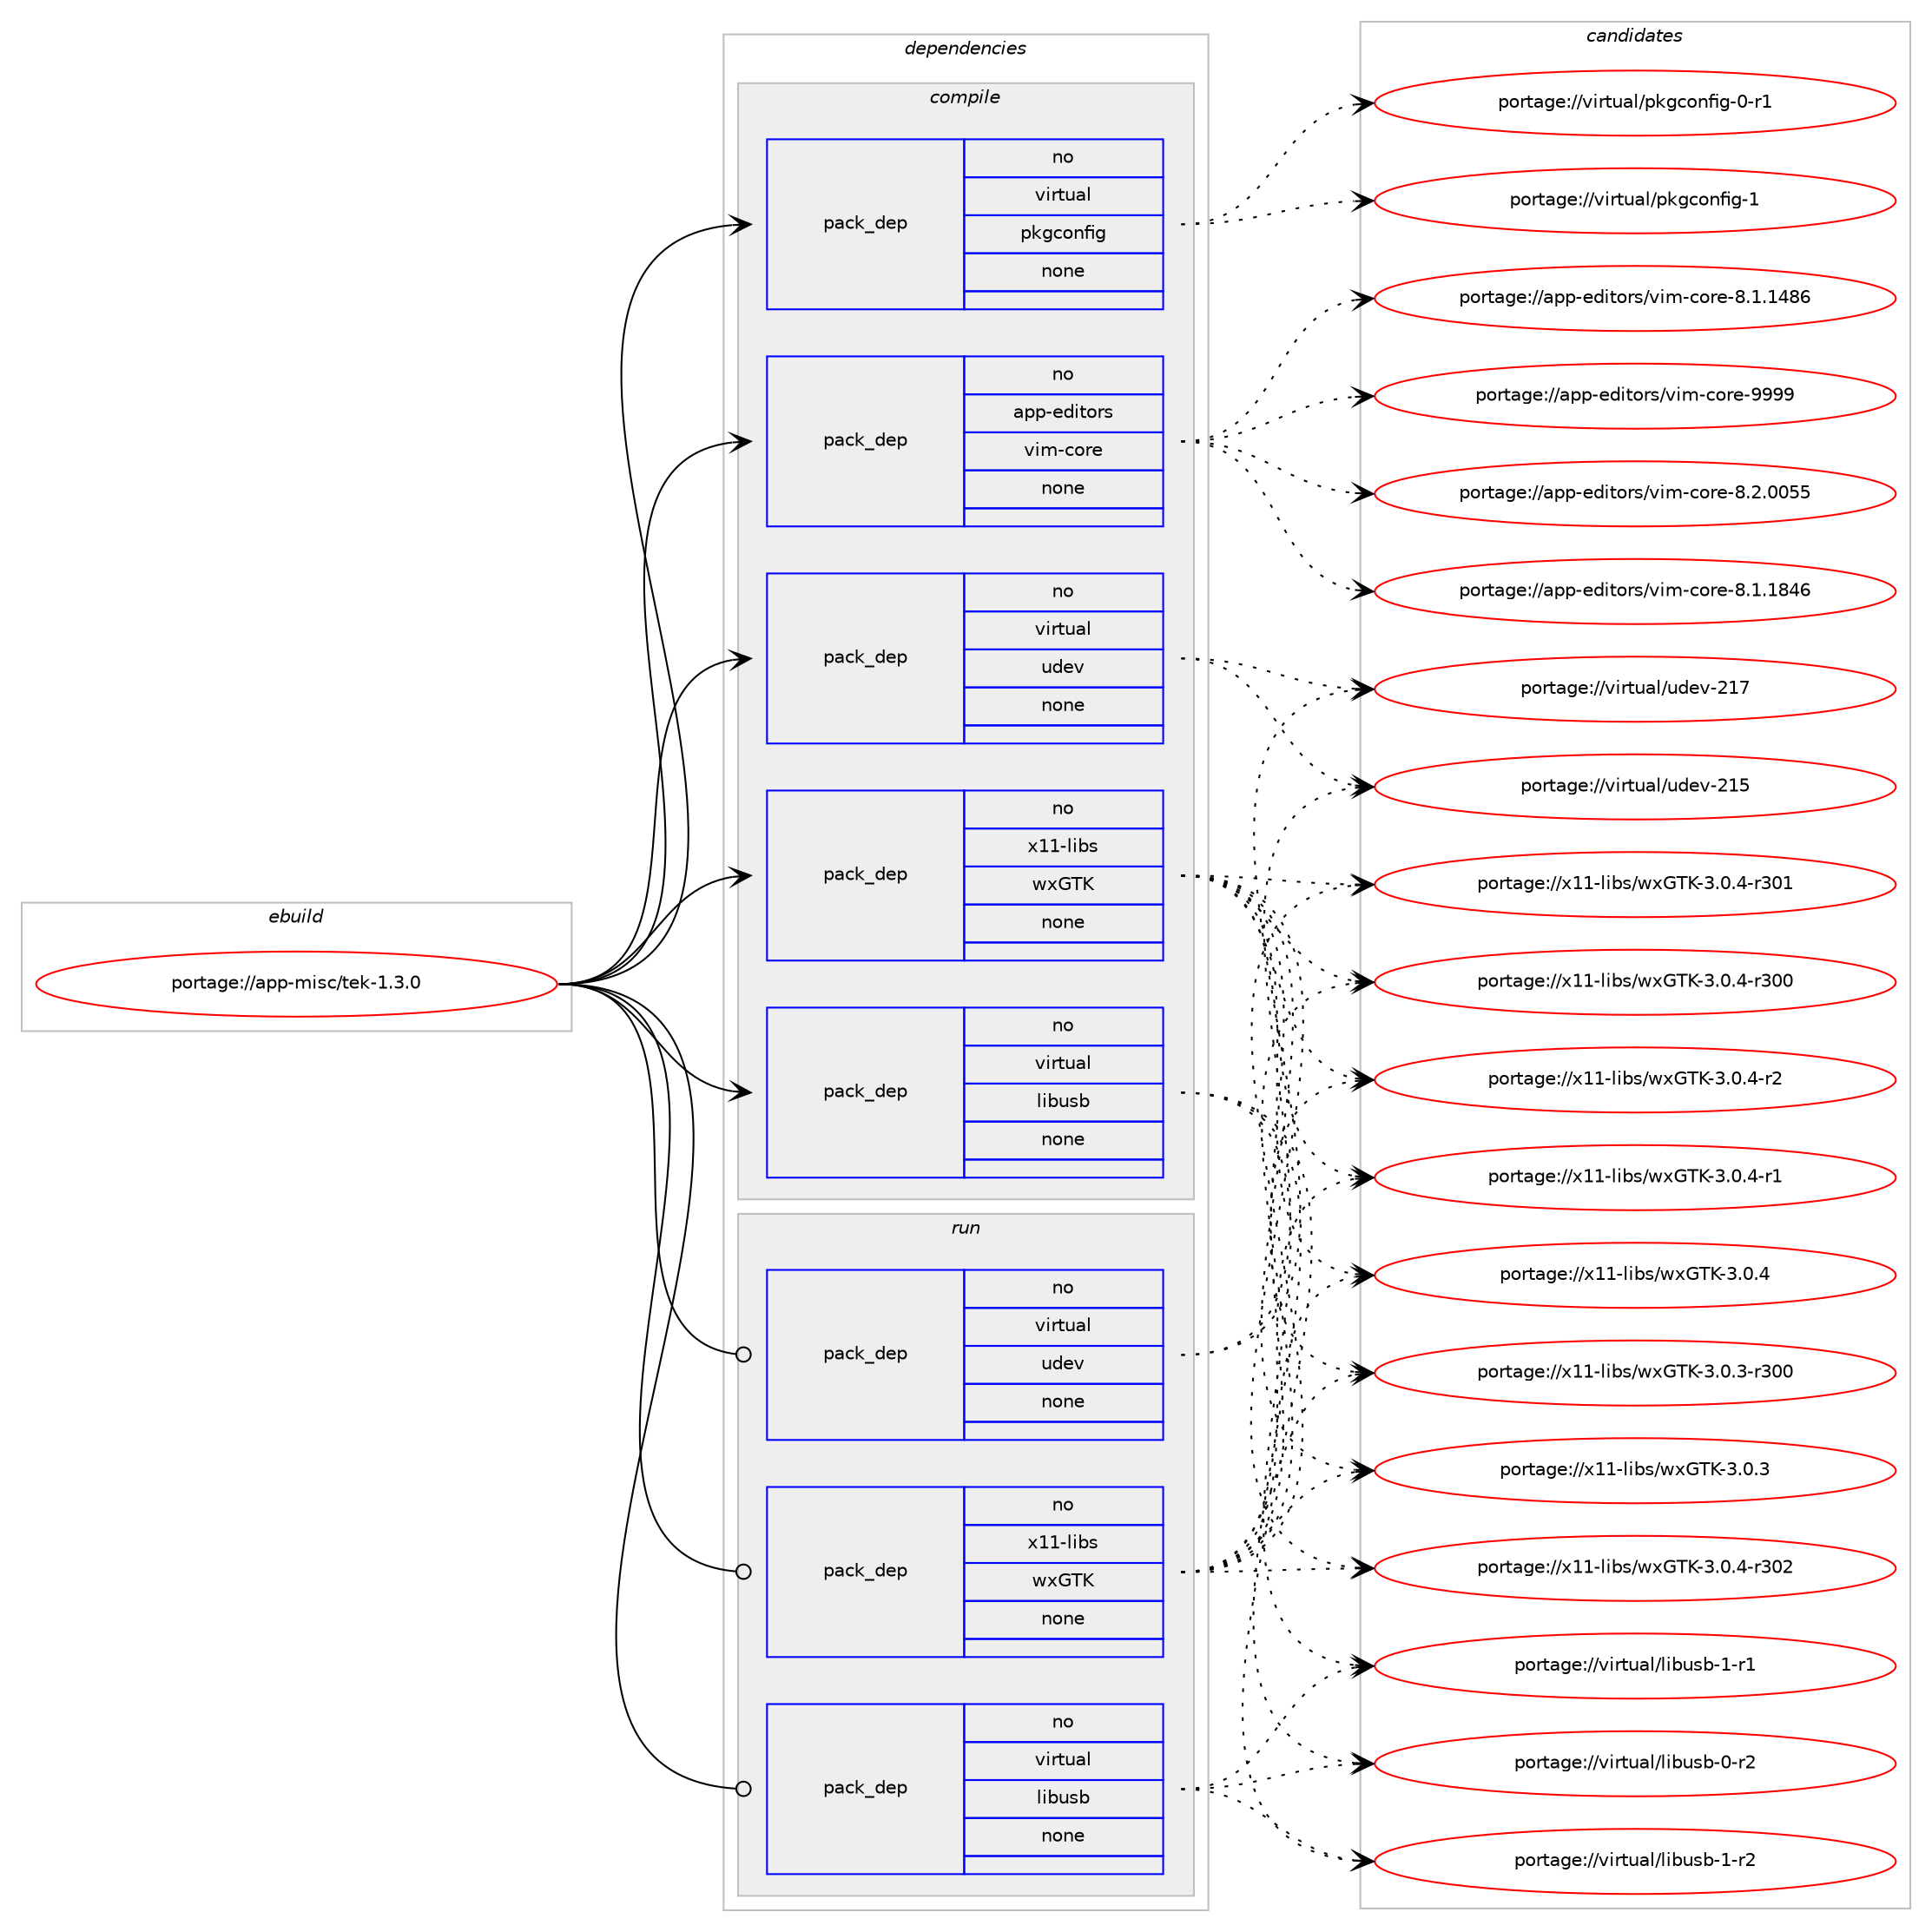 digraph prolog {

# *************
# Graph options
# *************

newrank=true;
concentrate=true;
compound=true;
graph [rankdir=LR,fontname=Helvetica,fontsize=10,ranksep=1.5];#, ranksep=2.5, nodesep=0.2];
edge  [arrowhead=vee];
node  [fontname=Helvetica,fontsize=10];

# **********
# The ebuild
# **********

subgraph cluster_leftcol {
color=gray;
rank=same;
label=<<i>ebuild</i>>;
id [label="portage://app-misc/tek-1.3.0", color=red, width=4, href="../app-misc/tek-1.3.0.svg"];
}

# ****************
# The dependencies
# ****************

subgraph cluster_midcol {
color=gray;
label=<<i>dependencies</i>>;
subgraph cluster_compile {
fillcolor="#eeeeee";
style=filled;
label=<<i>compile</i>>;
subgraph pack458621 {
dependency609555 [label=<<TABLE BORDER="0" CELLBORDER="1" CELLSPACING="0" CELLPADDING="4" WIDTH="220"><TR><TD ROWSPAN="6" CELLPADDING="30">pack_dep</TD></TR><TR><TD WIDTH="110">no</TD></TR><TR><TD>app-editors</TD></TR><TR><TD>vim-core</TD></TR><TR><TD>none</TD></TR><TR><TD></TD></TR></TABLE>>, shape=none, color=blue];
}
id:e -> dependency609555:w [weight=20,style="solid",arrowhead="vee"];
subgraph pack458622 {
dependency609556 [label=<<TABLE BORDER="0" CELLBORDER="1" CELLSPACING="0" CELLPADDING="4" WIDTH="220"><TR><TD ROWSPAN="6" CELLPADDING="30">pack_dep</TD></TR><TR><TD WIDTH="110">no</TD></TR><TR><TD>virtual</TD></TR><TR><TD>libusb</TD></TR><TR><TD>none</TD></TR><TR><TD></TD></TR></TABLE>>, shape=none, color=blue];
}
id:e -> dependency609556:w [weight=20,style="solid",arrowhead="vee"];
subgraph pack458623 {
dependency609557 [label=<<TABLE BORDER="0" CELLBORDER="1" CELLSPACING="0" CELLPADDING="4" WIDTH="220"><TR><TD ROWSPAN="6" CELLPADDING="30">pack_dep</TD></TR><TR><TD WIDTH="110">no</TD></TR><TR><TD>virtual</TD></TR><TR><TD>pkgconfig</TD></TR><TR><TD>none</TD></TR><TR><TD></TD></TR></TABLE>>, shape=none, color=blue];
}
id:e -> dependency609557:w [weight=20,style="solid",arrowhead="vee"];
subgraph pack458624 {
dependency609558 [label=<<TABLE BORDER="0" CELLBORDER="1" CELLSPACING="0" CELLPADDING="4" WIDTH="220"><TR><TD ROWSPAN="6" CELLPADDING="30">pack_dep</TD></TR><TR><TD WIDTH="110">no</TD></TR><TR><TD>virtual</TD></TR><TR><TD>udev</TD></TR><TR><TD>none</TD></TR><TR><TD></TD></TR></TABLE>>, shape=none, color=blue];
}
id:e -> dependency609558:w [weight=20,style="solid",arrowhead="vee"];
subgraph pack458625 {
dependency609559 [label=<<TABLE BORDER="0" CELLBORDER="1" CELLSPACING="0" CELLPADDING="4" WIDTH="220"><TR><TD ROWSPAN="6" CELLPADDING="30">pack_dep</TD></TR><TR><TD WIDTH="110">no</TD></TR><TR><TD>x11-libs</TD></TR><TR><TD>wxGTK</TD></TR><TR><TD>none</TD></TR><TR><TD></TD></TR></TABLE>>, shape=none, color=blue];
}
id:e -> dependency609559:w [weight=20,style="solid",arrowhead="vee"];
}
subgraph cluster_compileandrun {
fillcolor="#eeeeee";
style=filled;
label=<<i>compile and run</i>>;
}
subgraph cluster_run {
fillcolor="#eeeeee";
style=filled;
label=<<i>run</i>>;
subgraph pack458626 {
dependency609560 [label=<<TABLE BORDER="0" CELLBORDER="1" CELLSPACING="0" CELLPADDING="4" WIDTH="220"><TR><TD ROWSPAN="6" CELLPADDING="30">pack_dep</TD></TR><TR><TD WIDTH="110">no</TD></TR><TR><TD>virtual</TD></TR><TR><TD>libusb</TD></TR><TR><TD>none</TD></TR><TR><TD></TD></TR></TABLE>>, shape=none, color=blue];
}
id:e -> dependency609560:w [weight=20,style="solid",arrowhead="odot"];
subgraph pack458627 {
dependency609561 [label=<<TABLE BORDER="0" CELLBORDER="1" CELLSPACING="0" CELLPADDING="4" WIDTH="220"><TR><TD ROWSPAN="6" CELLPADDING="30">pack_dep</TD></TR><TR><TD WIDTH="110">no</TD></TR><TR><TD>virtual</TD></TR><TR><TD>udev</TD></TR><TR><TD>none</TD></TR><TR><TD></TD></TR></TABLE>>, shape=none, color=blue];
}
id:e -> dependency609561:w [weight=20,style="solid",arrowhead="odot"];
subgraph pack458628 {
dependency609562 [label=<<TABLE BORDER="0" CELLBORDER="1" CELLSPACING="0" CELLPADDING="4" WIDTH="220"><TR><TD ROWSPAN="6" CELLPADDING="30">pack_dep</TD></TR><TR><TD WIDTH="110">no</TD></TR><TR><TD>x11-libs</TD></TR><TR><TD>wxGTK</TD></TR><TR><TD>none</TD></TR><TR><TD></TD></TR></TABLE>>, shape=none, color=blue];
}
id:e -> dependency609562:w [weight=20,style="solid",arrowhead="odot"];
}
}

# **************
# The candidates
# **************

subgraph cluster_choices {
rank=same;
color=gray;
label=<<i>candidates</i>>;

subgraph choice458621 {
color=black;
nodesep=1;
choice97112112451011001051161111141154711810510945991111141014557575757 [label="portage://app-editors/vim-core-9999", color=red, width=4,href="../app-editors/vim-core-9999.svg"];
choice9711211245101100105116111114115471181051094599111114101455646504648485353 [label="portage://app-editors/vim-core-8.2.0055", color=red, width=4,href="../app-editors/vim-core-8.2.0055.svg"];
choice9711211245101100105116111114115471181051094599111114101455646494649565254 [label="portage://app-editors/vim-core-8.1.1846", color=red, width=4,href="../app-editors/vim-core-8.1.1846.svg"];
choice9711211245101100105116111114115471181051094599111114101455646494649525654 [label="portage://app-editors/vim-core-8.1.1486", color=red, width=4,href="../app-editors/vim-core-8.1.1486.svg"];
dependency609555:e -> choice97112112451011001051161111141154711810510945991111141014557575757:w [style=dotted,weight="100"];
dependency609555:e -> choice9711211245101100105116111114115471181051094599111114101455646504648485353:w [style=dotted,weight="100"];
dependency609555:e -> choice9711211245101100105116111114115471181051094599111114101455646494649565254:w [style=dotted,weight="100"];
dependency609555:e -> choice9711211245101100105116111114115471181051094599111114101455646494649525654:w [style=dotted,weight="100"];
}
subgraph choice458622 {
color=black;
nodesep=1;
choice1181051141161179710847108105981171159845494511450 [label="portage://virtual/libusb-1-r2", color=red, width=4,href="../virtual/libusb-1-r2.svg"];
choice1181051141161179710847108105981171159845494511449 [label="portage://virtual/libusb-1-r1", color=red, width=4,href="../virtual/libusb-1-r1.svg"];
choice1181051141161179710847108105981171159845484511450 [label="portage://virtual/libusb-0-r2", color=red, width=4,href="../virtual/libusb-0-r2.svg"];
dependency609556:e -> choice1181051141161179710847108105981171159845494511450:w [style=dotted,weight="100"];
dependency609556:e -> choice1181051141161179710847108105981171159845494511449:w [style=dotted,weight="100"];
dependency609556:e -> choice1181051141161179710847108105981171159845484511450:w [style=dotted,weight="100"];
}
subgraph choice458623 {
color=black;
nodesep=1;
choice1181051141161179710847112107103991111101021051034549 [label="portage://virtual/pkgconfig-1", color=red, width=4,href="../virtual/pkgconfig-1.svg"];
choice11810511411611797108471121071039911111010210510345484511449 [label="portage://virtual/pkgconfig-0-r1", color=red, width=4,href="../virtual/pkgconfig-0-r1.svg"];
dependency609557:e -> choice1181051141161179710847112107103991111101021051034549:w [style=dotted,weight="100"];
dependency609557:e -> choice11810511411611797108471121071039911111010210510345484511449:w [style=dotted,weight="100"];
}
subgraph choice458624 {
color=black;
nodesep=1;
choice118105114116117971084711710010111845504955 [label="portage://virtual/udev-217", color=red, width=4,href="../virtual/udev-217.svg"];
choice118105114116117971084711710010111845504953 [label="portage://virtual/udev-215", color=red, width=4,href="../virtual/udev-215.svg"];
dependency609558:e -> choice118105114116117971084711710010111845504955:w [style=dotted,weight="100"];
dependency609558:e -> choice118105114116117971084711710010111845504953:w [style=dotted,weight="100"];
}
subgraph choice458625 {
color=black;
nodesep=1;
choice120494945108105981154711912071847545514648465245114514850 [label="portage://x11-libs/wxGTK-3.0.4-r302", color=red, width=4,href="../x11-libs/wxGTK-3.0.4-r302.svg"];
choice120494945108105981154711912071847545514648465245114514849 [label="portage://x11-libs/wxGTK-3.0.4-r301", color=red, width=4,href="../x11-libs/wxGTK-3.0.4-r301.svg"];
choice120494945108105981154711912071847545514648465245114514848 [label="portage://x11-libs/wxGTK-3.0.4-r300", color=red, width=4,href="../x11-libs/wxGTK-3.0.4-r300.svg"];
choice12049494510810598115471191207184754551464846524511450 [label="portage://x11-libs/wxGTK-3.0.4-r2", color=red, width=4,href="../x11-libs/wxGTK-3.0.4-r2.svg"];
choice12049494510810598115471191207184754551464846524511449 [label="portage://x11-libs/wxGTK-3.0.4-r1", color=red, width=4,href="../x11-libs/wxGTK-3.0.4-r1.svg"];
choice1204949451081059811547119120718475455146484652 [label="portage://x11-libs/wxGTK-3.0.4", color=red, width=4,href="../x11-libs/wxGTK-3.0.4.svg"];
choice120494945108105981154711912071847545514648465145114514848 [label="portage://x11-libs/wxGTK-3.0.3-r300", color=red, width=4,href="../x11-libs/wxGTK-3.0.3-r300.svg"];
choice1204949451081059811547119120718475455146484651 [label="portage://x11-libs/wxGTK-3.0.3", color=red, width=4,href="../x11-libs/wxGTK-3.0.3.svg"];
dependency609559:e -> choice120494945108105981154711912071847545514648465245114514850:w [style=dotted,weight="100"];
dependency609559:e -> choice120494945108105981154711912071847545514648465245114514849:w [style=dotted,weight="100"];
dependency609559:e -> choice120494945108105981154711912071847545514648465245114514848:w [style=dotted,weight="100"];
dependency609559:e -> choice12049494510810598115471191207184754551464846524511450:w [style=dotted,weight="100"];
dependency609559:e -> choice12049494510810598115471191207184754551464846524511449:w [style=dotted,weight="100"];
dependency609559:e -> choice1204949451081059811547119120718475455146484652:w [style=dotted,weight="100"];
dependency609559:e -> choice120494945108105981154711912071847545514648465145114514848:w [style=dotted,weight="100"];
dependency609559:e -> choice1204949451081059811547119120718475455146484651:w [style=dotted,weight="100"];
}
subgraph choice458626 {
color=black;
nodesep=1;
choice1181051141161179710847108105981171159845494511450 [label="portage://virtual/libusb-1-r2", color=red, width=4,href="../virtual/libusb-1-r2.svg"];
choice1181051141161179710847108105981171159845494511449 [label="portage://virtual/libusb-1-r1", color=red, width=4,href="../virtual/libusb-1-r1.svg"];
choice1181051141161179710847108105981171159845484511450 [label="portage://virtual/libusb-0-r2", color=red, width=4,href="../virtual/libusb-0-r2.svg"];
dependency609560:e -> choice1181051141161179710847108105981171159845494511450:w [style=dotted,weight="100"];
dependency609560:e -> choice1181051141161179710847108105981171159845494511449:w [style=dotted,weight="100"];
dependency609560:e -> choice1181051141161179710847108105981171159845484511450:w [style=dotted,weight="100"];
}
subgraph choice458627 {
color=black;
nodesep=1;
choice118105114116117971084711710010111845504955 [label="portage://virtual/udev-217", color=red, width=4,href="../virtual/udev-217.svg"];
choice118105114116117971084711710010111845504953 [label="portage://virtual/udev-215", color=red, width=4,href="../virtual/udev-215.svg"];
dependency609561:e -> choice118105114116117971084711710010111845504955:w [style=dotted,weight="100"];
dependency609561:e -> choice118105114116117971084711710010111845504953:w [style=dotted,weight="100"];
}
subgraph choice458628 {
color=black;
nodesep=1;
choice120494945108105981154711912071847545514648465245114514850 [label="portage://x11-libs/wxGTK-3.0.4-r302", color=red, width=4,href="../x11-libs/wxGTK-3.0.4-r302.svg"];
choice120494945108105981154711912071847545514648465245114514849 [label="portage://x11-libs/wxGTK-3.0.4-r301", color=red, width=4,href="../x11-libs/wxGTK-3.0.4-r301.svg"];
choice120494945108105981154711912071847545514648465245114514848 [label="portage://x11-libs/wxGTK-3.0.4-r300", color=red, width=4,href="../x11-libs/wxGTK-3.0.4-r300.svg"];
choice12049494510810598115471191207184754551464846524511450 [label="portage://x11-libs/wxGTK-3.0.4-r2", color=red, width=4,href="../x11-libs/wxGTK-3.0.4-r2.svg"];
choice12049494510810598115471191207184754551464846524511449 [label="portage://x11-libs/wxGTK-3.0.4-r1", color=red, width=4,href="../x11-libs/wxGTK-3.0.4-r1.svg"];
choice1204949451081059811547119120718475455146484652 [label="portage://x11-libs/wxGTK-3.0.4", color=red, width=4,href="../x11-libs/wxGTK-3.0.4.svg"];
choice120494945108105981154711912071847545514648465145114514848 [label="portage://x11-libs/wxGTK-3.0.3-r300", color=red, width=4,href="../x11-libs/wxGTK-3.0.3-r300.svg"];
choice1204949451081059811547119120718475455146484651 [label="portage://x11-libs/wxGTK-3.0.3", color=red, width=4,href="../x11-libs/wxGTK-3.0.3.svg"];
dependency609562:e -> choice120494945108105981154711912071847545514648465245114514850:w [style=dotted,weight="100"];
dependency609562:e -> choice120494945108105981154711912071847545514648465245114514849:w [style=dotted,weight="100"];
dependency609562:e -> choice120494945108105981154711912071847545514648465245114514848:w [style=dotted,weight="100"];
dependency609562:e -> choice12049494510810598115471191207184754551464846524511450:w [style=dotted,weight="100"];
dependency609562:e -> choice12049494510810598115471191207184754551464846524511449:w [style=dotted,weight="100"];
dependency609562:e -> choice1204949451081059811547119120718475455146484652:w [style=dotted,weight="100"];
dependency609562:e -> choice120494945108105981154711912071847545514648465145114514848:w [style=dotted,weight="100"];
dependency609562:e -> choice1204949451081059811547119120718475455146484651:w [style=dotted,weight="100"];
}
}

}
